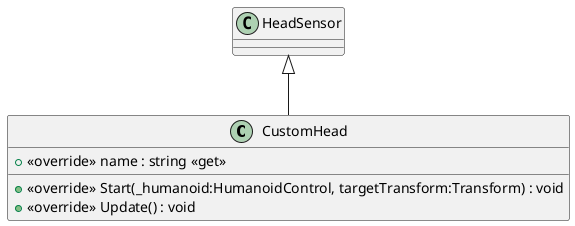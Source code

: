 @startuml
class CustomHead {
    + <<override>> name : string <<get>>
    + <<override>> Start(_humanoid:HumanoidControl, targetTransform:Transform) : void
    + <<override>> Update() : void
}
HeadSensor <|-- CustomHead
@enduml
